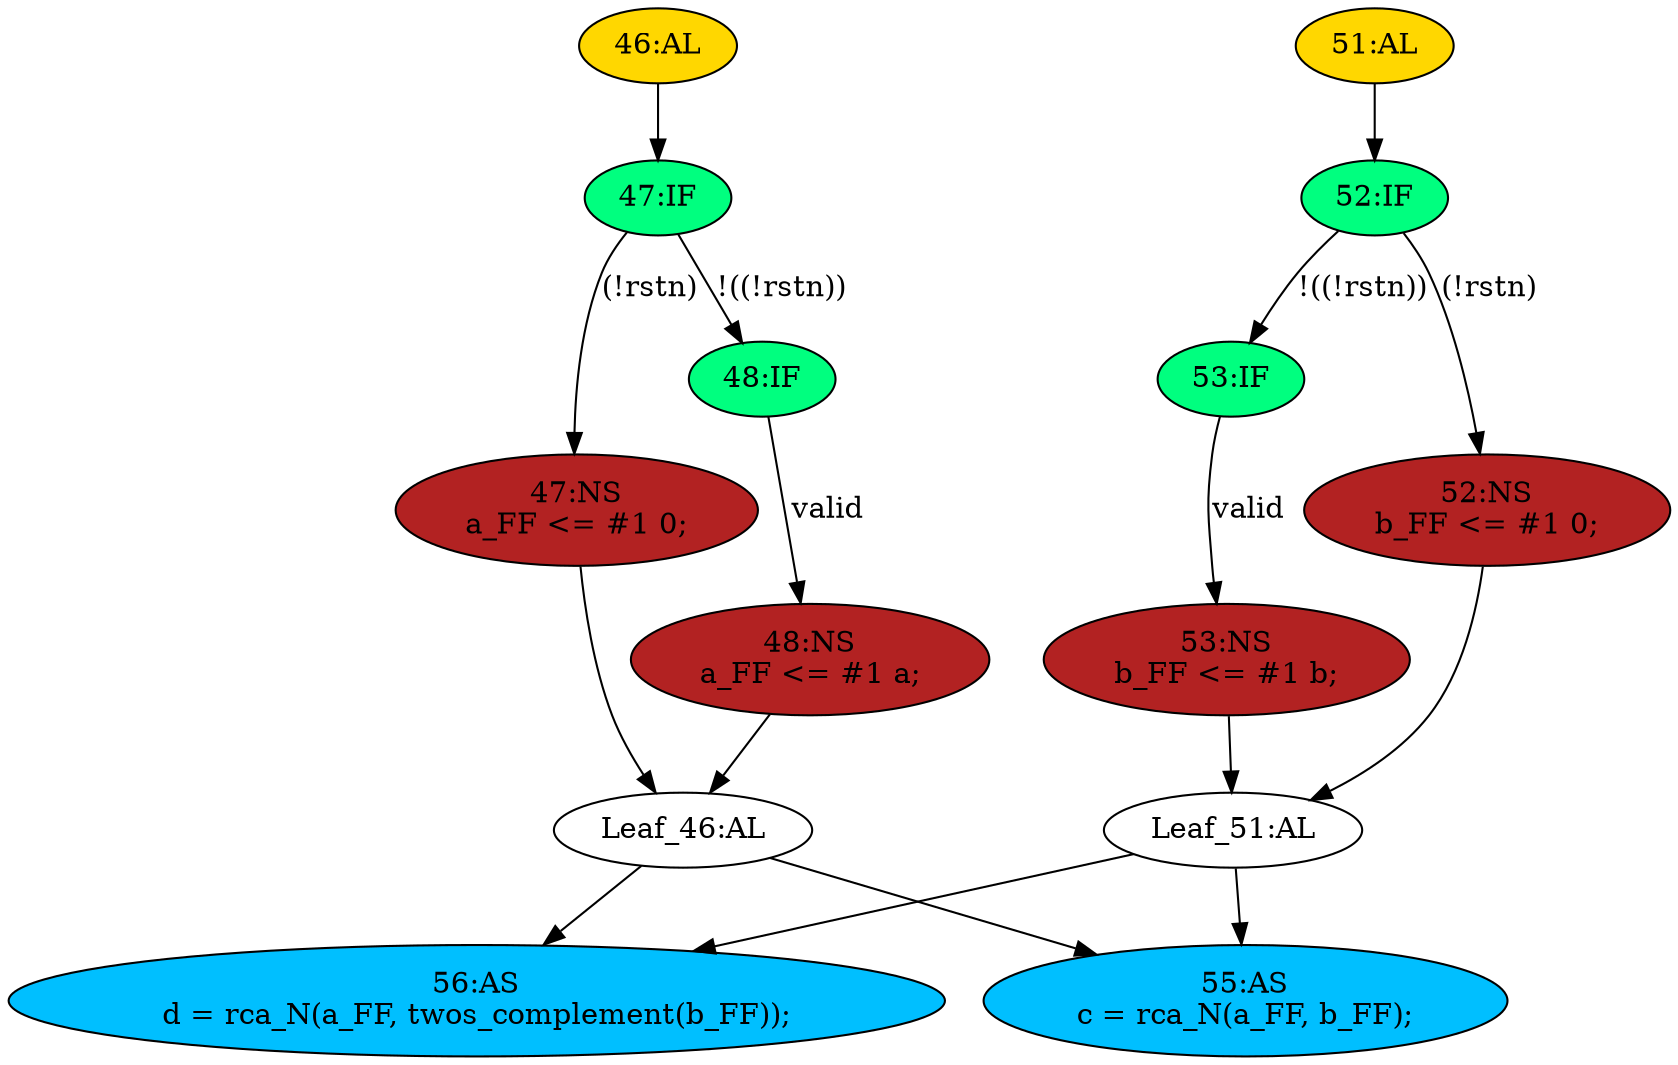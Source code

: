 strict digraph "compose( ,  )" {
	node [label="\N"];
	"47:NS"	 [ast="<pyverilog.vparser.ast.NonblockingSubstitution object at 0x7fca065c4350>",
		fillcolor=firebrick,
		label="47:NS
a_FF <= #1 0;",
		statements="[<pyverilog.vparser.ast.NonblockingSubstitution object at 0x7fca065c4350>]",
		style=filled,
		typ=NonblockingSubstitution];
	"Leaf_46:AL"	 [def_var="['a_FF']",
		label="Leaf_46:AL"];
	"47:NS" -> "Leaf_46:AL"	 [cond="[]",
		lineno=None];
	"56:AS"	 [ast="<pyverilog.vparser.ast.Assign object at 0x7fca061d4990>",
		def_var="['d']",
		fillcolor=deepskyblue,
		label="56:AS
d = rca_N(a_FF, twos_complement(b_FF));",
		statements="[]",
		style=filled,
		typ=Assign,
		use_var="['rca_N', 'a_FF', 'twos_complement', 'b_FF']"];
	"Leaf_46:AL" -> "56:AS";
	"55:AS"	 [ast="<pyverilog.vparser.ast.Assign object at 0x7fca061d4650>",
		def_var="['c']",
		fillcolor=deepskyblue,
		label="55:AS
c = rca_N(a_FF, b_FF);",
		statements="[]",
		style=filled,
		typ=Assign,
		use_var="['rca_N', 'a_FF', 'b_FF']"];
	"Leaf_46:AL" -> "55:AS";
	"53:NS"	 [ast="<pyverilog.vparser.ast.NonblockingSubstitution object at 0x7fca061d4510>",
		fillcolor=firebrick,
		label="53:NS
b_FF <= #1 b;",
		statements="[<pyverilog.vparser.ast.NonblockingSubstitution object at 0x7fca061d4510>]",
		style=filled,
		typ=NonblockingSubstitution];
	"Leaf_51:AL"	 [def_var="['b_FF']",
		label="Leaf_51:AL"];
	"53:NS" -> "Leaf_51:AL"	 [cond="[]",
		lineno=None];
	"53:IF"	 [ast="<pyverilog.vparser.ast.IfStatement object at 0x7fca061d43d0>",
		fillcolor=springgreen,
		label="53:IF",
		statements="[]",
		style=filled,
		typ=IfStatement];
	"53:IF" -> "53:NS"	 [cond="['valid']",
		label=valid,
		lineno=53];
	"Leaf_51:AL" -> "56:AS";
	"Leaf_51:AL" -> "55:AS";
	"48:IF"	 [ast="<pyverilog.vparser.ast.IfStatement object at 0x7fca08a1ced0>",
		fillcolor=springgreen,
		label="48:IF",
		statements="[]",
		style=filled,
		typ=IfStatement];
	"48:NS"	 [ast="<pyverilog.vparser.ast.NonblockingSubstitution object at 0x7fca068a9b10>",
		fillcolor=firebrick,
		label="48:NS
a_FF <= #1 a;",
		statements="[<pyverilog.vparser.ast.NonblockingSubstitution object at 0x7fca068a9b10>]",
		style=filled,
		typ=NonblockingSubstitution];
	"48:IF" -> "48:NS"	 [cond="['valid']",
		label=valid,
		lineno=48];
	"47:IF"	 [ast="<pyverilog.vparser.ast.IfStatement object at 0x7fca065c4990>",
		fillcolor=springgreen,
		label="47:IF",
		statements="[]",
		style=filled,
		typ=IfStatement];
	"47:IF" -> "47:NS"	 [cond="['rstn']",
		label="(!rstn)",
		lineno=47];
	"47:IF" -> "48:IF"	 [cond="['rstn']",
		label="!((!rstn))",
		lineno=47];
	"46:AL"	 [ast="<pyverilog.vparser.ast.Always object at 0x7fca065c47d0>",
		clk_sens=True,
		fillcolor=gold,
		label="46:AL",
		sens="['clk']",
		statements="[]",
		style=filled,
		typ=Always,
		use_var="['a', 'rstn', 'valid']"];
	"46:AL" -> "47:IF"	 [cond="[]",
		lineno=None];
	"48:NS" -> "Leaf_46:AL"	 [cond="[]",
		lineno=None];
	"52:IF"	 [ast="<pyverilog.vparser.ast.IfStatement object at 0x7fca061d4250>",
		fillcolor=springgreen,
		label="52:IF",
		statements="[]",
		style=filled,
		typ=IfStatement];
	"52:IF" -> "53:IF"	 [cond="['rstn']",
		label="!((!rstn))",
		lineno=52];
	"52:NS"	 [ast="<pyverilog.vparser.ast.NonblockingSubstitution object at 0x7fca061d4210>",
		fillcolor=firebrick,
		label="52:NS
b_FF <= #1 0;",
		statements="[<pyverilog.vparser.ast.NonblockingSubstitution object at 0x7fca061d4210>]",
		style=filled,
		typ=NonblockingSubstitution];
	"52:IF" -> "52:NS"	 [cond="['rstn']",
		label="(!rstn)",
		lineno=52];
	"51:AL"	 [ast="<pyverilog.vparser.ast.Always object at 0x7fca06476f50>",
		clk_sens=True,
		fillcolor=gold,
		label="51:AL",
		sens="['clk']",
		statements="[]",
		style=filled,
		typ=Always,
		use_var="['rstn', 'b', 'valid']"];
	"51:AL" -> "52:IF"	 [cond="[]",
		lineno=None];
	"52:NS" -> "Leaf_51:AL"	 [cond="[]",
		lineno=None];
}
